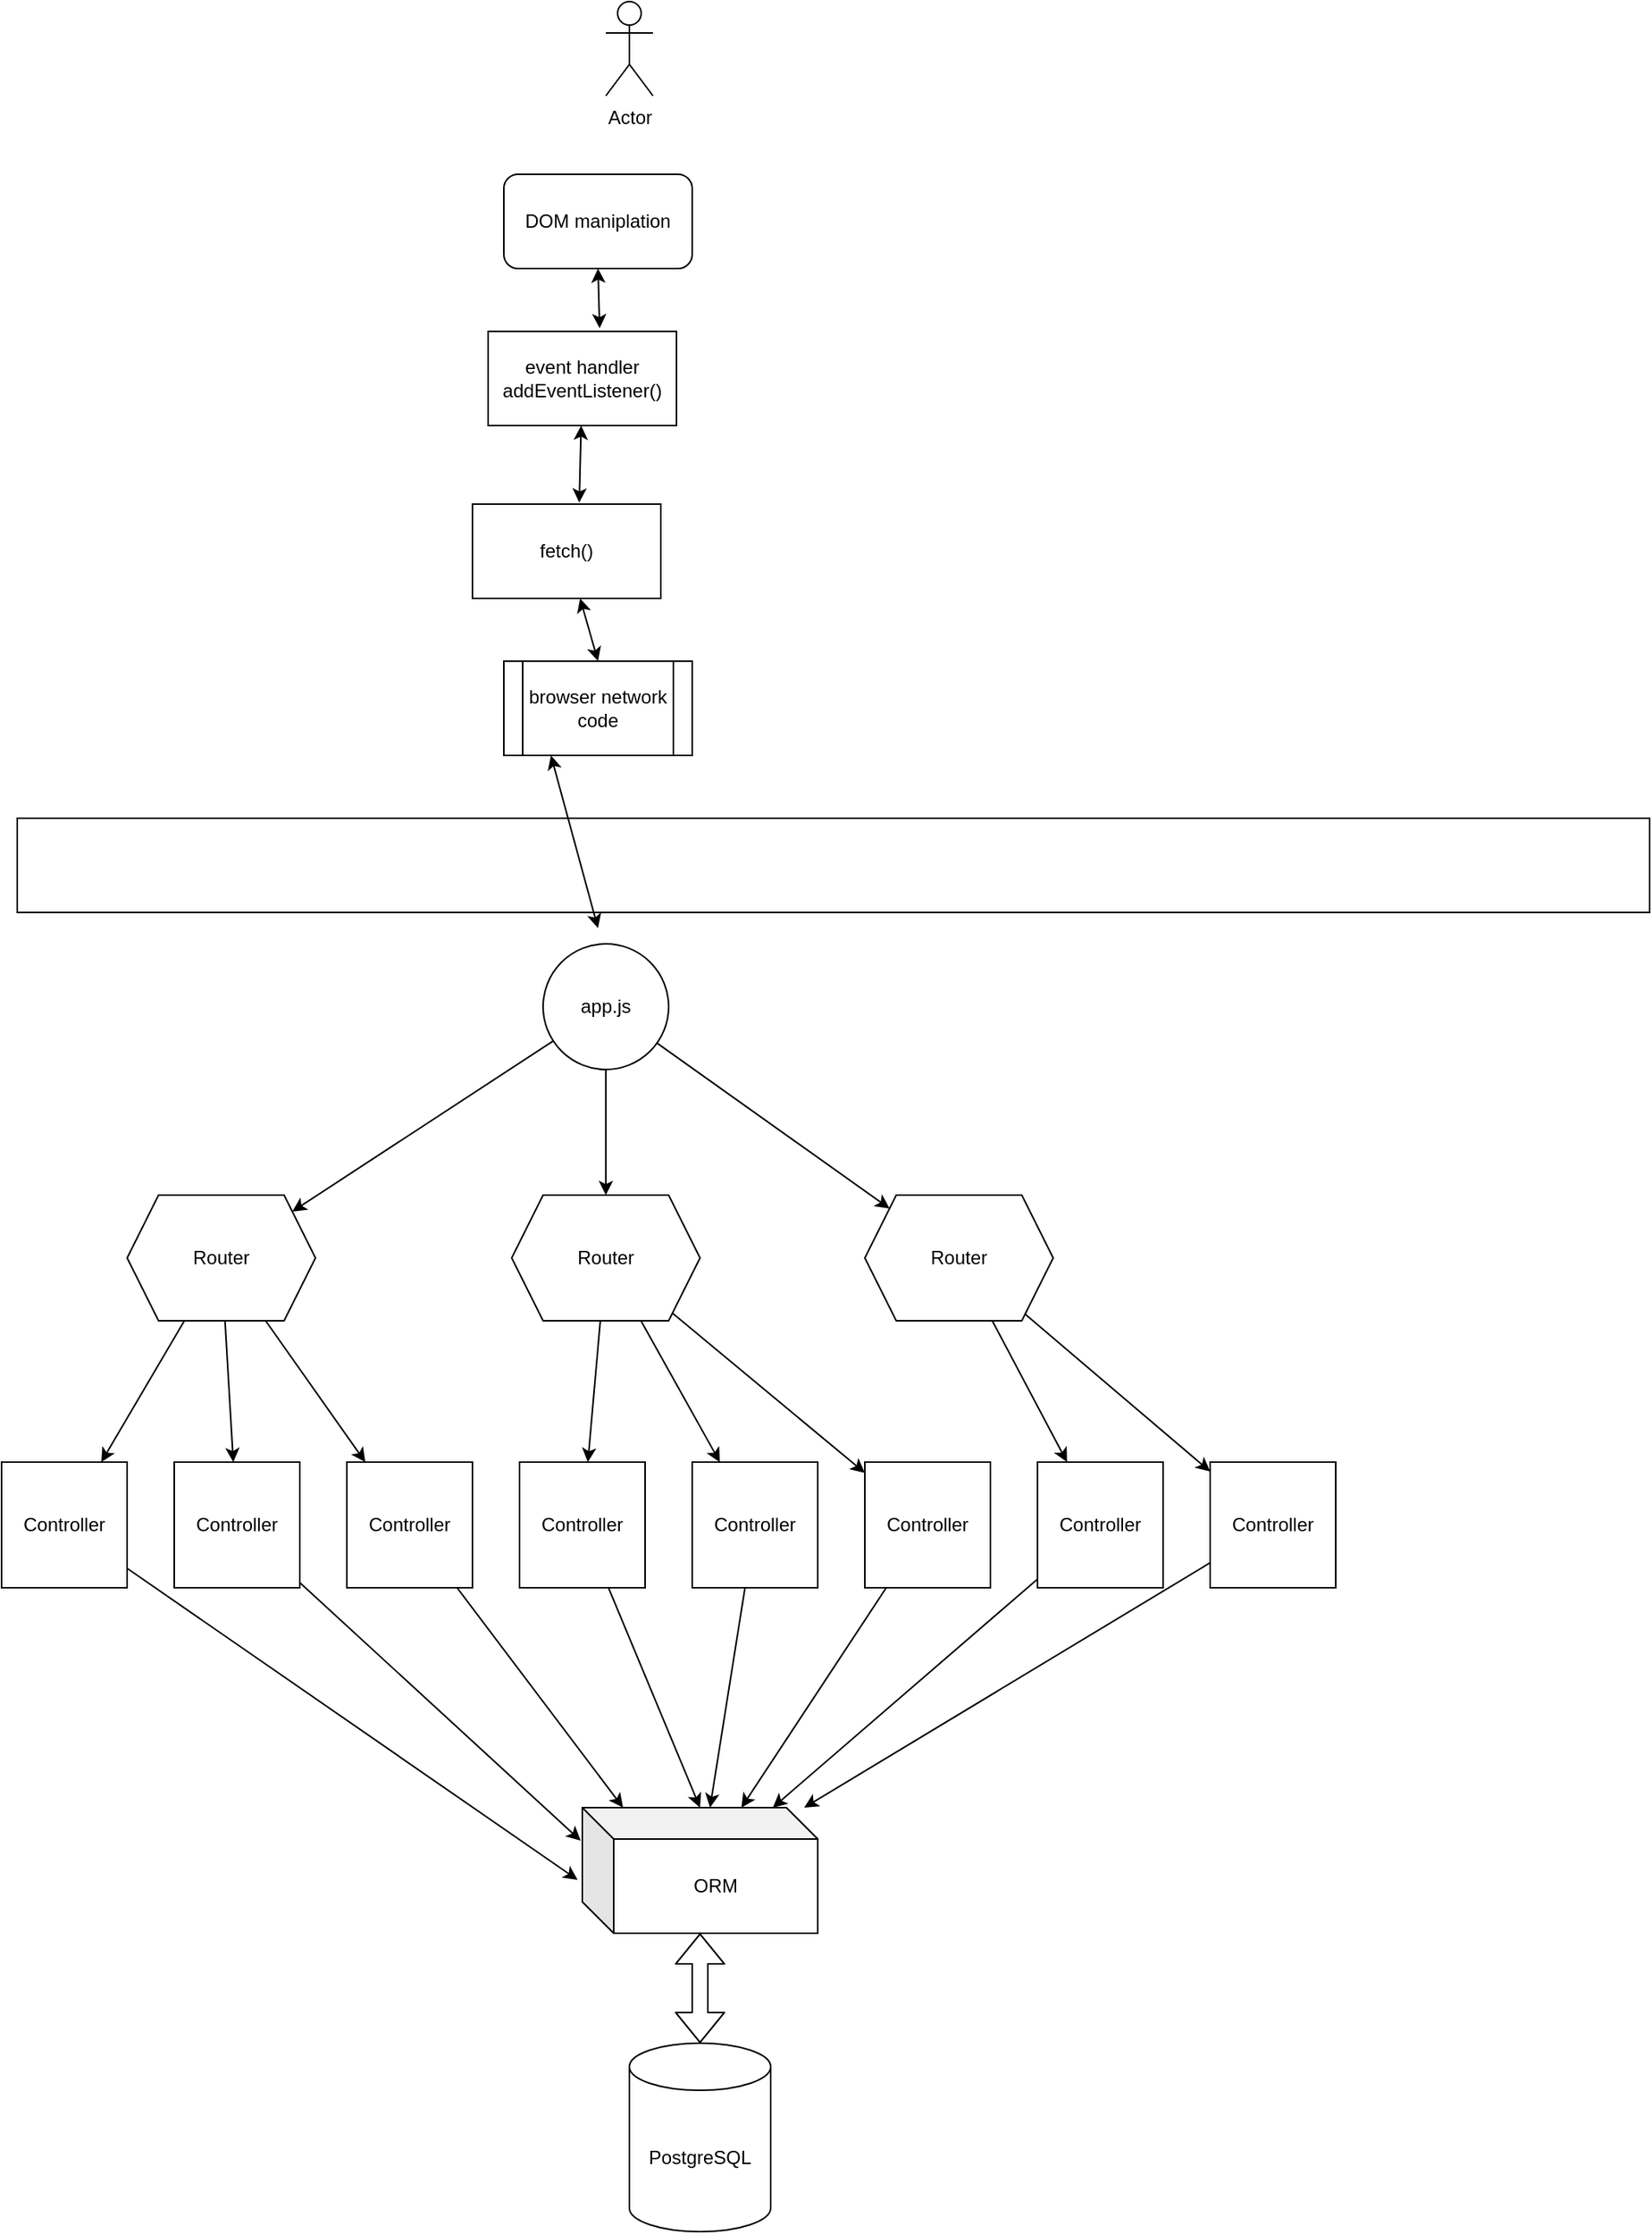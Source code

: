 <mxfile version="13.9.9" type="device"><diagram id="N1AuNQbNIyTxYi3gbu8M" name="Page-1"><mxGraphModel dx="1475" dy="2189" grid="1" gridSize="10" guides="1" tooltips="1" connect="1" arrows="1" fold="1" page="1" pageScale="1" pageWidth="850" pageHeight="1100" math="0" shadow="0"><root><mxCell id="0"/><mxCell id="1" parent="0"/><mxCell id="-Hq5Fq7zNcuwVA7Kn7hM-1" value="ORM" style="shape=cube;whiteSpace=wrap;html=1;boundedLbl=1;backgroundOutline=1;darkOpacity=0.05;darkOpacity2=0.1;" parent="1" vertex="1"><mxGeometry x="410" y="810" width="150" height="80" as="geometry"/></mxCell><mxCell id="-Hq5Fq7zNcuwVA7Kn7hM-23" style="edgeStyle=none;rounded=0;orthogonalLoop=1;jettySize=auto;html=1;" parent="1" source="-Hq5Fq7zNcuwVA7Kn7hM-2" target="-Hq5Fq7zNcuwVA7Kn7hM-3" edge="1"><mxGeometry relative="1" as="geometry"/></mxCell><mxCell id="-Hq5Fq7zNcuwVA7Kn7hM-24" style="edgeStyle=none;rounded=0;orthogonalLoop=1;jettySize=auto;html=1;" parent="1" source="-Hq5Fq7zNcuwVA7Kn7hM-2" target="-Hq5Fq7zNcuwVA7Kn7hM-4" edge="1"><mxGeometry relative="1" as="geometry"/></mxCell><mxCell id="-Hq5Fq7zNcuwVA7Kn7hM-25" style="edgeStyle=none;rounded=0;orthogonalLoop=1;jettySize=auto;html=1;" parent="1" source="-Hq5Fq7zNcuwVA7Kn7hM-2" target="-Hq5Fq7zNcuwVA7Kn7hM-5" edge="1"><mxGeometry relative="1" as="geometry"/></mxCell><mxCell id="-Hq5Fq7zNcuwVA7Kn7hM-2" value="app.js" style="ellipse;whiteSpace=wrap;html=1;aspect=fixed;" parent="1" vertex="1"><mxGeometry x="385" y="260" width="80" height="80" as="geometry"/></mxCell><mxCell id="-Hq5Fq7zNcuwVA7Kn7hM-15" style="rounded=0;orthogonalLoop=1;jettySize=auto;html=1;" parent="1" source="-Hq5Fq7zNcuwVA7Kn7hM-3" target="-Hq5Fq7zNcuwVA7Kn7hM-6" edge="1"><mxGeometry relative="1" as="geometry"/></mxCell><mxCell id="-Hq5Fq7zNcuwVA7Kn7hM-16" style="edgeStyle=none;rounded=0;orthogonalLoop=1;jettySize=auto;html=1;" parent="1" source="-Hq5Fq7zNcuwVA7Kn7hM-3" target="-Hq5Fq7zNcuwVA7Kn7hM-7" edge="1"><mxGeometry relative="1" as="geometry"/></mxCell><mxCell id="-Hq5Fq7zNcuwVA7Kn7hM-17" style="edgeStyle=none;rounded=0;orthogonalLoop=1;jettySize=auto;html=1;" parent="1" source="-Hq5Fq7zNcuwVA7Kn7hM-3" target="-Hq5Fq7zNcuwVA7Kn7hM-8" edge="1"><mxGeometry relative="1" as="geometry"/></mxCell><mxCell id="-Hq5Fq7zNcuwVA7Kn7hM-3" value="Router" style="shape=hexagon;perimeter=hexagonPerimeter2;whiteSpace=wrap;html=1;fixedSize=1;" parent="1" vertex="1"><mxGeometry x="120" y="420" width="120" height="80" as="geometry"/></mxCell><mxCell id="-Hq5Fq7zNcuwVA7Kn7hM-18" style="edgeStyle=none;rounded=0;orthogonalLoop=1;jettySize=auto;html=1;" parent="1" source="-Hq5Fq7zNcuwVA7Kn7hM-4" target="-Hq5Fq7zNcuwVA7Kn7hM-10" edge="1"><mxGeometry relative="1" as="geometry"/></mxCell><mxCell id="-Hq5Fq7zNcuwVA7Kn7hM-19" style="edgeStyle=none;rounded=0;orthogonalLoop=1;jettySize=auto;html=1;" parent="1" source="-Hq5Fq7zNcuwVA7Kn7hM-4" target="-Hq5Fq7zNcuwVA7Kn7hM-11" edge="1"><mxGeometry relative="1" as="geometry"/></mxCell><mxCell id="-Hq5Fq7zNcuwVA7Kn7hM-20" style="edgeStyle=none;rounded=0;orthogonalLoop=1;jettySize=auto;html=1;" parent="1" source="-Hq5Fq7zNcuwVA7Kn7hM-4" target="-Hq5Fq7zNcuwVA7Kn7hM-12" edge="1"><mxGeometry relative="1" as="geometry"/></mxCell><mxCell id="-Hq5Fq7zNcuwVA7Kn7hM-4" value="&lt;span&gt;Router&lt;/span&gt;" style="shape=hexagon;perimeter=hexagonPerimeter2;whiteSpace=wrap;html=1;fixedSize=1;" parent="1" vertex="1"><mxGeometry x="365" y="420" width="120" height="80" as="geometry"/></mxCell><mxCell id="-Hq5Fq7zNcuwVA7Kn7hM-21" style="edgeStyle=none;rounded=0;orthogonalLoop=1;jettySize=auto;html=1;" parent="1" source="-Hq5Fq7zNcuwVA7Kn7hM-5" target="-Hq5Fq7zNcuwVA7Kn7hM-13" edge="1"><mxGeometry relative="1" as="geometry"/></mxCell><mxCell id="-Hq5Fq7zNcuwVA7Kn7hM-22" style="edgeStyle=none;rounded=0;orthogonalLoop=1;jettySize=auto;html=1;" parent="1" source="-Hq5Fq7zNcuwVA7Kn7hM-5" target="-Hq5Fq7zNcuwVA7Kn7hM-14" edge="1"><mxGeometry relative="1" as="geometry"/></mxCell><mxCell id="-Hq5Fq7zNcuwVA7Kn7hM-5" value="&lt;span&gt;Router&lt;/span&gt;" style="shape=hexagon;perimeter=hexagonPerimeter2;whiteSpace=wrap;html=1;fixedSize=1;" parent="1" vertex="1"><mxGeometry x="590" y="420" width="120" height="80" as="geometry"/></mxCell><mxCell id="-Hq5Fq7zNcuwVA7Kn7hM-29" style="edgeStyle=none;rounded=0;orthogonalLoop=1;jettySize=auto;html=1;entryX=-0.02;entryY=0.575;entryDx=0;entryDy=0;entryPerimeter=0;" parent="1" source="-Hq5Fq7zNcuwVA7Kn7hM-6" target="-Hq5Fq7zNcuwVA7Kn7hM-1" edge="1"><mxGeometry relative="1" as="geometry"/></mxCell><mxCell id="-Hq5Fq7zNcuwVA7Kn7hM-6" value="Controller" style="whiteSpace=wrap;html=1;aspect=fixed;" parent="1" vertex="1"><mxGeometry x="40" y="590" width="80" height="80" as="geometry"/></mxCell><mxCell id="-Hq5Fq7zNcuwVA7Kn7hM-30" style="edgeStyle=none;rounded=0;orthogonalLoop=1;jettySize=auto;html=1;entryX=-0.007;entryY=0.263;entryDx=0;entryDy=0;entryPerimeter=0;" parent="1" source="-Hq5Fq7zNcuwVA7Kn7hM-7" target="-Hq5Fq7zNcuwVA7Kn7hM-1" edge="1"><mxGeometry relative="1" as="geometry"/></mxCell><mxCell id="-Hq5Fq7zNcuwVA7Kn7hM-7" value="Controller" style="whiteSpace=wrap;html=1;aspect=fixed;" parent="1" vertex="1"><mxGeometry x="150" y="590" width="80" height="80" as="geometry"/></mxCell><mxCell id="-Hq5Fq7zNcuwVA7Kn7hM-31" style="edgeStyle=none;rounded=0;orthogonalLoop=1;jettySize=auto;html=1;entryX=0.173;entryY=0;entryDx=0;entryDy=0;entryPerimeter=0;" parent="1" source="-Hq5Fq7zNcuwVA7Kn7hM-8" target="-Hq5Fq7zNcuwVA7Kn7hM-1" edge="1"><mxGeometry relative="1" as="geometry"/></mxCell><mxCell id="-Hq5Fq7zNcuwVA7Kn7hM-8" value="Controller" style="whiteSpace=wrap;html=1;aspect=fixed;" parent="1" vertex="1"><mxGeometry x="260" y="590" width="80" height="80" as="geometry"/></mxCell><mxCell id="-Hq5Fq7zNcuwVA7Kn7hM-32" style="edgeStyle=none;rounded=0;orthogonalLoop=1;jettySize=auto;html=1;entryX=0.5;entryY=0;entryDx=0;entryDy=0;entryPerimeter=0;" parent="1" source="-Hq5Fq7zNcuwVA7Kn7hM-10" target="-Hq5Fq7zNcuwVA7Kn7hM-1" edge="1"><mxGeometry relative="1" as="geometry"/></mxCell><mxCell id="-Hq5Fq7zNcuwVA7Kn7hM-10" value="Controller" style="whiteSpace=wrap;html=1;aspect=fixed;" parent="1" vertex="1"><mxGeometry x="370" y="590" width="80" height="80" as="geometry"/></mxCell><mxCell id="-Hq5Fq7zNcuwVA7Kn7hM-33" style="edgeStyle=none;rounded=0;orthogonalLoop=1;jettySize=auto;html=1;" parent="1" source="-Hq5Fq7zNcuwVA7Kn7hM-11" target="-Hq5Fq7zNcuwVA7Kn7hM-1" edge="1"><mxGeometry relative="1" as="geometry"/></mxCell><mxCell id="-Hq5Fq7zNcuwVA7Kn7hM-11" value="Controller" style="whiteSpace=wrap;html=1;aspect=fixed;" parent="1" vertex="1"><mxGeometry x="480" y="590" width="80" height="80" as="geometry"/></mxCell><mxCell id="-Hq5Fq7zNcuwVA7Kn7hM-34" style="edgeStyle=none;rounded=0;orthogonalLoop=1;jettySize=auto;html=1;" parent="1" source="-Hq5Fq7zNcuwVA7Kn7hM-12" target="-Hq5Fq7zNcuwVA7Kn7hM-1" edge="1"><mxGeometry relative="1" as="geometry"/></mxCell><mxCell id="-Hq5Fq7zNcuwVA7Kn7hM-12" value="Controller" style="whiteSpace=wrap;html=1;aspect=fixed;" parent="1" vertex="1"><mxGeometry x="590" y="590" width="80" height="80" as="geometry"/></mxCell><mxCell id="-Hq5Fq7zNcuwVA7Kn7hM-35" style="edgeStyle=none;rounded=0;orthogonalLoop=1;jettySize=auto;html=1;" parent="1" source="-Hq5Fq7zNcuwVA7Kn7hM-13" target="-Hq5Fq7zNcuwVA7Kn7hM-1" edge="1"><mxGeometry relative="1" as="geometry"/></mxCell><mxCell id="-Hq5Fq7zNcuwVA7Kn7hM-13" value="Controller" style="whiteSpace=wrap;html=1;aspect=fixed;" parent="1" vertex="1"><mxGeometry x="700" y="590" width="80" height="80" as="geometry"/></mxCell><mxCell id="-Hq5Fq7zNcuwVA7Kn7hM-36" style="edgeStyle=none;rounded=0;orthogonalLoop=1;jettySize=auto;html=1;" parent="1" source="-Hq5Fq7zNcuwVA7Kn7hM-14" target="-Hq5Fq7zNcuwVA7Kn7hM-1" edge="1"><mxGeometry relative="1" as="geometry"/></mxCell><mxCell id="-Hq5Fq7zNcuwVA7Kn7hM-14" value="Controller" style="whiteSpace=wrap;html=1;aspect=fixed;" parent="1" vertex="1"><mxGeometry x="810" y="590" width="80" height="80" as="geometry"/></mxCell><mxCell id="-Hq5Fq7zNcuwVA7Kn7hM-38" value="PostgreSQL" style="shape=cylinder3;whiteSpace=wrap;html=1;boundedLbl=1;backgroundOutline=1;size=15;" parent="1" vertex="1"><mxGeometry x="440" y="960" width="90" height="120" as="geometry"/></mxCell><mxCell id="-Hq5Fq7zNcuwVA7Kn7hM-39" value="" style="shape=flexArrow;endArrow=classic;startArrow=classic;html=1;" parent="1" source="-Hq5Fq7zNcuwVA7Kn7hM-1" target="-Hq5Fq7zNcuwVA7Kn7hM-38" edge="1"><mxGeometry width="50" height="50" relative="1" as="geometry"><mxPoint x="460" y="610" as="sourcePoint"/><mxPoint x="510" y="560" as="targetPoint"/></mxGeometry></mxCell><mxCell id="7CS4svdXISS7DQpStMYw-1" value="" style="rounded=0;whiteSpace=wrap;html=1;" vertex="1" parent="1"><mxGeometry x="50" y="180" width="1040" height="60" as="geometry"/></mxCell><mxCell id="7CS4svdXISS7DQpStMYw-2" value="browser network code" style="shape=process;whiteSpace=wrap;html=1;backgroundOutline=1;" vertex="1" parent="1"><mxGeometry x="360" y="80" width="120" height="60" as="geometry"/></mxCell><mxCell id="7CS4svdXISS7DQpStMYw-3" value="" style="endArrow=classic;startArrow=classic;html=1;entryX=0.25;entryY=1;entryDx=0;entryDy=0;" edge="1" parent="1" target="7CS4svdXISS7DQpStMYw-2"><mxGeometry width="50" height="50" relative="1" as="geometry"><mxPoint x="420" y="250" as="sourcePoint"/><mxPoint x="420" y="310" as="targetPoint"/></mxGeometry></mxCell><mxCell id="7CS4svdXISS7DQpStMYw-4" value="fetch()" style="rounded=0;whiteSpace=wrap;html=1;" vertex="1" parent="1"><mxGeometry x="340" y="-20" width="120" height="60" as="geometry"/></mxCell><mxCell id="7CS4svdXISS7DQpStMYw-5" value="event handler&lt;br&gt;addEventListener()" style="rounded=0;whiteSpace=wrap;html=1;" vertex="1" parent="1"><mxGeometry x="350" y="-130" width="120" height="60" as="geometry"/></mxCell><mxCell id="7CS4svdXISS7DQpStMYw-6" value="DOM maniplation" style="rounded=1;whiteSpace=wrap;html=1;" vertex="1" parent="1"><mxGeometry x="360" y="-230" width="120" height="60" as="geometry"/></mxCell><mxCell id="7CS4svdXISS7DQpStMYw-7" value="" style="endArrow=classic;startArrow=classic;html=1;entryX=0.5;entryY=1;entryDx=0;entryDy=0;exitX=0.592;exitY=-0.033;exitDx=0;exitDy=0;exitPerimeter=0;" edge="1" parent="1" source="7CS4svdXISS7DQpStMYw-5" target="7CS4svdXISS7DQpStMYw-6"><mxGeometry width="50" height="50" relative="1" as="geometry"><mxPoint x="460" y="110" as="sourcePoint"/><mxPoint x="510" y="60" as="targetPoint"/></mxGeometry></mxCell><mxCell id="7CS4svdXISS7DQpStMYw-8" value="" style="endArrow=classic;startArrow=classic;html=1;exitX=0.567;exitY=-0.017;exitDx=0;exitDy=0;exitPerimeter=0;" edge="1" parent="1" source="7CS4svdXISS7DQpStMYw-4" target="7CS4svdXISS7DQpStMYw-5"><mxGeometry width="50" height="50" relative="1" as="geometry"><mxPoint x="460" y="110" as="sourcePoint"/><mxPoint x="510" y="60" as="targetPoint"/></mxGeometry></mxCell><mxCell id="7CS4svdXISS7DQpStMYw-9" value="" style="endArrow=classic;startArrow=classic;html=1;exitX=0.5;exitY=0;exitDx=0;exitDy=0;" edge="1" parent="1" source="7CS4svdXISS7DQpStMYw-2" target="7CS4svdXISS7DQpStMYw-4"><mxGeometry width="50" height="50" relative="1" as="geometry"><mxPoint x="460" y="110" as="sourcePoint"/><mxPoint x="510" y="60" as="targetPoint"/></mxGeometry></mxCell><mxCell id="7CS4svdXISS7DQpStMYw-10" value="Actor" style="shape=umlActor;verticalLabelPosition=bottom;verticalAlign=top;html=1;outlineConnect=0;" vertex="1" parent="1"><mxGeometry x="425" y="-340" width="30" height="60" as="geometry"/></mxCell></root></mxGraphModel></diagram></mxfile>